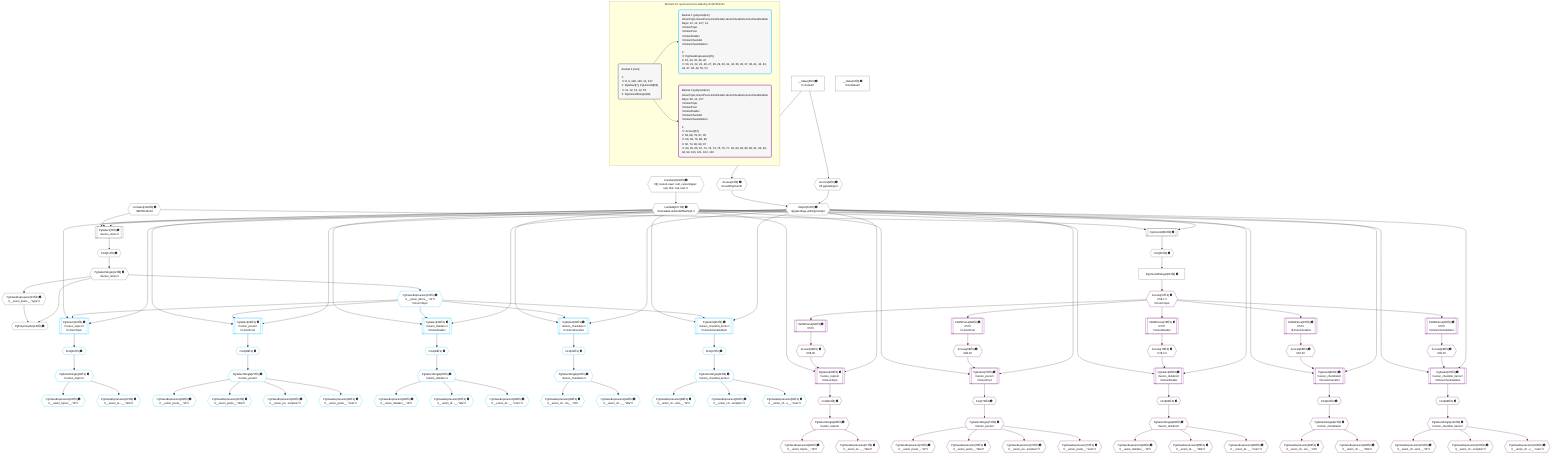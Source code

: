 %%{init: {'themeVariables': { 'fontSize': '12px'}}}%%
graph TD
    classDef path fill:#eee,stroke:#000,color:#000
    classDef plan fill:#fff,stroke-width:1px,color:#000
    classDef itemplan fill:#fff,stroke-width:2px,color:#000
    classDef unbatchedplan fill:#dff,stroke-width:1px,color:#000
    classDef sideeffectplan fill:#fcc,stroke-width:2px,color:#000
    classDef bucket fill:#f6f6f6,color:#000,stroke-width:2px,text-align:left


    %% plan dependencies
    PgSelect7[["PgSelect[7∈0] ➊<br />ᐸunion_itemsᐳ"]]:::plan
    Object10{{"Object[10∈0] ➊<br />ᐸ{pgSettings,withPgClient}ᐳ"}}:::plan
    Constant128{{"Constant[128∈0] ➊<br />ᐸ987654321ᐳ"}}:::plan
    Lambda107{{"Lambda[107∈0] ➊<br />ᐸcalculateLimitAndOffsetSQLᐳ"}}:::plan
    Object10 & Constant128 & Lambda107 --> PgSelect7
    Access8{{"Access[8∈0] ➊<br />ᐸ2.pgSettingsᐳ"}}:::plan
    Access9{{"Access[9∈0] ➊<br />ᐸ2.withPgClientᐳ"}}:::plan
    Access8 & Access9 --> Object10
    PgPolymorphic14{{"PgPolymorphic[14∈0] ➊"}}:::plan
    PgSelectSingle12{{"PgSelectSingle[12∈0] ➊<br />ᐸunion_itemsᐳ"}}:::plan
    PgClassExpression13{{"PgClassExpression[13∈0] ➊<br />ᐸ__union_items__.”type”ᐳ"}}:::plan
    PgSelectSingle12 & PgClassExpression13 --> PgPolymorphic14
    PgUnionAll53[["PgUnionAll[53∈0] ➊"]]:::plan
    Object10 & Constant128 --> PgUnionAll53
    __Value2["__Value[2∈0] ➊<br />ᐸcontextᐳ"]:::plan
    __Value2 --> Access8
    __Value2 --> Access9
    First11{{"First[11∈0] ➊"}}:::plan
    PgSelect7 --> First11
    First11 --> PgSelectSingle12
    PgSelectSingle12 --> PgClassExpression13
    First55{{"First[55∈0] ➊"}}:::plan
    PgUnionAll53 --> First55
    PgUnionAllSingle56["PgUnionAllSingle[56∈0] ➊"]:::plan
    First55 --> PgUnionAllSingle56
    Constant129{{"Constant[129∈0] ➊<br />ᐸ§{ cursorLower: null, cursorUpper: null, first: null, last: ᐳ"}}:::plan
    Constant129 --> Lambda107
    __Value4["__Value[4∈0] ➊<br />ᐸrootValueᐳ"]:::plan
    PgSelect16[["PgSelect[16∈1] ➊<br />ᐸunion_topicsᐳ<br />ᐳUnionTopic"]]:::plan
    PgClassExpression15{{"PgClassExpression[15∈1] ➊<br />ᐸ__union_items__.”id”ᐳ<br />ᐳUnionTopic"}}:::plan
    Object10 & PgClassExpression15 & Lambda107 --> PgSelect16
    PgSelect24[["PgSelect[24∈1] ➊<br />ᐸunion_postsᐳ<br />ᐳUnionPost"]]:::plan
    Object10 & PgClassExpression15 & Lambda107 --> PgSelect24
    PgSelect32[["PgSelect[32∈1] ➊<br />ᐸunion_dividersᐳ<br />ᐳUnionDivider"]]:::plan
    Object10 & PgClassExpression15 & Lambda107 --> PgSelect32
    PgSelect39[["PgSelect[39∈1] ➊<br />ᐸunion_checklistsᐳ<br />ᐳUnionChecklist"]]:::plan
    Object10 & PgClassExpression15 & Lambda107 --> PgSelect39
    PgSelect45[["PgSelect[45∈1] ➊<br />ᐸunion_checklist_itemsᐳ<br />ᐳUnionChecklistItem"]]:::plan
    Object10 & PgClassExpression15 & Lambda107 --> PgSelect45
    PgSelectSingle12 --> PgClassExpression15
    First20{{"First[20∈1] ➊"}}:::plan
    PgSelect16 --> First20
    PgSelectSingle21{{"PgSelectSingle[21∈1] ➊<br />ᐸunion_topicsᐳ"}}:::plan
    First20 --> PgSelectSingle21
    PgClassExpression22{{"PgClassExpression[22∈1] ➊<br />ᐸ__union_topics__.”id”ᐳ"}}:::plan
    PgSelectSingle21 --> PgClassExpression22
    PgClassExpression23{{"PgClassExpression[23∈1] ➊<br />ᐸ__union_to...__.”title”ᐳ"}}:::plan
    PgSelectSingle21 --> PgClassExpression23
    First26{{"First[26∈1] ➊"}}:::plan
    PgSelect24 --> First26
    PgSelectSingle27{{"PgSelectSingle[27∈1] ➊<br />ᐸunion_postsᐳ"}}:::plan
    First26 --> PgSelectSingle27
    PgClassExpression28{{"PgClassExpression[28∈1] ➊<br />ᐸ__union_posts__.”id”ᐳ"}}:::plan
    PgSelectSingle27 --> PgClassExpression28
    PgClassExpression29{{"PgClassExpression[29∈1] ➊<br />ᐸ__union_posts__.”title”ᐳ"}}:::plan
    PgSelectSingle27 --> PgClassExpression29
    PgClassExpression30{{"PgClassExpression[30∈1] ➊<br />ᐸ__union_po...scription”ᐳ"}}:::plan
    PgSelectSingle27 --> PgClassExpression30
    PgClassExpression31{{"PgClassExpression[31∈1] ➊<br />ᐸ__union_posts__.”note”ᐳ"}}:::plan
    PgSelectSingle27 --> PgClassExpression31
    First34{{"First[34∈1] ➊"}}:::plan
    PgSelect32 --> First34
    PgSelectSingle35{{"PgSelectSingle[35∈1] ➊<br />ᐸunion_dividersᐳ"}}:::plan
    First34 --> PgSelectSingle35
    PgClassExpression36{{"PgClassExpression[36∈1] ➊<br />ᐸ__union_dividers__.”id”ᐳ"}}:::plan
    PgSelectSingle35 --> PgClassExpression36
    PgClassExpression37{{"PgClassExpression[37∈1] ➊<br />ᐸ__union_di...__.”title”ᐳ"}}:::plan
    PgSelectSingle35 --> PgClassExpression37
    PgClassExpression38{{"PgClassExpression[38∈1] ➊<br />ᐸ__union_di...__.”color”ᐳ"}}:::plan
    PgSelectSingle35 --> PgClassExpression38
    First41{{"First[41∈1] ➊"}}:::plan
    PgSelect39 --> First41
    PgSelectSingle42{{"PgSelectSingle[42∈1] ➊<br />ᐸunion_checklistsᐳ"}}:::plan
    First41 --> PgSelectSingle42
    PgClassExpression43{{"PgClassExpression[43∈1] ➊<br />ᐸ__union_ch...sts__.”id”ᐳ"}}:::plan
    PgSelectSingle42 --> PgClassExpression43
    PgClassExpression44{{"PgClassExpression[44∈1] ➊<br />ᐸ__union_ch...__.”title”ᐳ"}}:::plan
    PgSelectSingle42 --> PgClassExpression44
    First47{{"First[47∈1] ➊"}}:::plan
    PgSelect45 --> First47
    PgSelectSingle48{{"PgSelectSingle[48∈1] ➊<br />ᐸunion_checklist_itemsᐳ"}}:::plan
    First47 --> PgSelectSingle48
    PgClassExpression49{{"PgClassExpression[49∈1] ➊<br />ᐸ__union_ch...ems__.”id”ᐳ"}}:::plan
    PgSelectSingle48 --> PgClassExpression49
    PgClassExpression50{{"PgClassExpression[50∈1] ➊<br />ᐸ__union_ch...scription”ᐳ"}}:::plan
    PgSelectSingle48 --> PgClassExpression50
    PgClassExpression51{{"PgClassExpression[51∈1] ➊<br />ᐸ__union_ch...s__.”note”ᐳ"}}:::plan
    PgSelectSingle48 --> PgClassExpression51
    PgSelect60[["PgSelect[60∈2] ➊<br />ᐸunion_topicsᐳ<br />ᐳUnionTopic"]]:::plan
    Access59{{"Access[59∈2] ➊<br />ᐸ58.0ᐳ"}}:::plan
    Object10 & Access59 & Lambda107 --> PgSelect60
    PgSelect70[["PgSelect[70∈2] ➊<br />ᐸunion_postsᐳ<br />ᐳUnionPost"]]:::plan
    Access69{{"Access[69∈2] ➊<br />ᐸ68.0ᐳ"}}:::plan
    Object10 & Access69 & Lambda107 --> PgSelect70
    PgSelect80[["PgSelect[80∈2] ➊<br />ᐸunion_dividersᐳ<br />ᐳUnionDivider"]]:::plan
    Access79{{"Access[79∈2] ➊<br />ᐸ78.0ᐳ"}}:::plan
    Object10 & Access79 & Lambda107 --> PgSelect80
    PgSelect89[["PgSelect[89∈2] ➊<br />ᐸunion_checklistsᐳ<br />ᐳUnionChecklist"]]:::plan
    Access88{{"Access[88∈2] ➊<br />ᐸ87.0ᐳ"}}:::plan
    Object10 & Access88 & Lambda107 --> PgSelect89
    PgSelect97[["PgSelect[97∈2] ➊<br />ᐸunion_checklist_itemsᐳ<br />ᐳUnionChecklistItem"]]:::plan
    Access96{{"Access[96∈2] ➊<br />ᐸ95.0ᐳ"}}:::plan
    Object10 & Access96 & Lambda107 --> PgSelect97
    Access57{{"Access[57∈2] ➊<br />ᐸ56.1ᐳ<br />ᐳUnionTopic"}}:::plan
    PgUnionAllSingle56 --> Access57
    JSONParse58[["JSONParse[58∈2] ➊<br />ᐸ57ᐳ"]]:::plan
    Access57 --> JSONParse58
    JSONParse58 --> Access59
    First64{{"First[64∈2] ➊"}}:::plan
    PgSelect60 --> First64
    PgSelectSingle65{{"PgSelectSingle[65∈2] ➊<br />ᐸunion_topicsᐳ"}}:::plan
    First64 --> PgSelectSingle65
    PgClassExpression66{{"PgClassExpression[66∈2] ➊<br />ᐸ__union_topics__.”id”ᐳ"}}:::plan
    PgSelectSingle65 --> PgClassExpression66
    PgClassExpression67{{"PgClassExpression[67∈2] ➊<br />ᐸ__union_to...__.”title”ᐳ"}}:::plan
    PgSelectSingle65 --> PgClassExpression67
    JSONParse68[["JSONParse[68∈2] ➊<br />ᐸ57ᐳ<br />ᐳUnionPost"]]:::plan
    Access57 --> JSONParse68
    JSONParse68 --> Access69
    First72{{"First[72∈2] ➊"}}:::plan
    PgSelect70 --> First72
    PgSelectSingle73{{"PgSelectSingle[73∈2] ➊<br />ᐸunion_postsᐳ"}}:::plan
    First72 --> PgSelectSingle73
    PgClassExpression74{{"PgClassExpression[74∈2] ➊<br />ᐸ__union_posts__.”id”ᐳ"}}:::plan
    PgSelectSingle73 --> PgClassExpression74
    PgClassExpression75{{"PgClassExpression[75∈2] ➊<br />ᐸ__union_posts__.”title”ᐳ"}}:::plan
    PgSelectSingle73 --> PgClassExpression75
    PgClassExpression76{{"PgClassExpression[76∈2] ➊<br />ᐸ__union_po...scription”ᐳ"}}:::plan
    PgSelectSingle73 --> PgClassExpression76
    PgClassExpression77{{"PgClassExpression[77∈2] ➊<br />ᐸ__union_posts__.”note”ᐳ"}}:::plan
    PgSelectSingle73 --> PgClassExpression77
    JSONParse78[["JSONParse[78∈2] ➊<br />ᐸ57ᐳ<br />ᐳUnionDivider"]]:::plan
    Access57 --> JSONParse78
    JSONParse78 --> Access79
    First82{{"First[82∈2] ➊"}}:::plan
    PgSelect80 --> First82
    PgSelectSingle83{{"PgSelectSingle[83∈2] ➊<br />ᐸunion_dividersᐳ"}}:::plan
    First82 --> PgSelectSingle83
    PgClassExpression84{{"PgClassExpression[84∈2] ➊<br />ᐸ__union_dividers__.”id”ᐳ"}}:::plan
    PgSelectSingle83 --> PgClassExpression84
    PgClassExpression85{{"PgClassExpression[85∈2] ➊<br />ᐸ__union_di...__.”title”ᐳ"}}:::plan
    PgSelectSingle83 --> PgClassExpression85
    PgClassExpression86{{"PgClassExpression[86∈2] ➊<br />ᐸ__union_di...__.”color”ᐳ"}}:::plan
    PgSelectSingle83 --> PgClassExpression86
    JSONParse87[["JSONParse[87∈2] ➊<br />ᐸ57ᐳ<br />ᐳUnionChecklist"]]:::plan
    Access57 --> JSONParse87
    JSONParse87 --> Access88
    First91{{"First[91∈2] ➊"}}:::plan
    PgSelect89 --> First91
    PgSelectSingle92{{"PgSelectSingle[92∈2] ➊<br />ᐸunion_checklistsᐳ"}}:::plan
    First91 --> PgSelectSingle92
    PgClassExpression93{{"PgClassExpression[93∈2] ➊<br />ᐸ__union_ch...sts__.”id”ᐳ"}}:::plan
    PgSelectSingle92 --> PgClassExpression93
    PgClassExpression94{{"PgClassExpression[94∈2] ➊<br />ᐸ__union_ch...__.”title”ᐳ"}}:::plan
    PgSelectSingle92 --> PgClassExpression94
    JSONParse95[["JSONParse[95∈2] ➊<br />ᐸ57ᐳ<br />ᐳUnionChecklistItem"]]:::plan
    Access57 --> JSONParse95
    JSONParse95 --> Access96
    First99{{"First[99∈2] ➊"}}:::plan
    PgSelect97 --> First99
    PgSelectSingle100{{"PgSelectSingle[100∈2] ➊<br />ᐸunion_checklist_itemsᐳ"}}:::plan
    First99 --> PgSelectSingle100
    PgClassExpression101{{"PgClassExpression[101∈2] ➊<br />ᐸ__union_ch...ems__.”id”ᐳ"}}:::plan
    PgSelectSingle100 --> PgClassExpression101
    PgClassExpression102{{"PgClassExpression[102∈2] ➊<br />ᐸ__union_ch...scription”ᐳ"}}:::plan
    PgSelectSingle100 --> PgClassExpression102
    PgClassExpression103{{"PgClassExpression[103∈2] ➊<br />ᐸ__union_ch...s__.”note”ᐳ"}}:::plan
    PgSelectSingle100 --> PgClassExpression103

    %% define steps

    subgraph "Buckets for queries/unions-table/by-id-987654321"
    Bucket0("Bucket 0 (root)<br /><br />1: <br />ᐳ: 8, 9, 128, 129, 10, 107<br />2: PgSelect[7], PgUnionAll[53]<br />ᐳ: 11, 12, 13, 14, 55<br />3: PgUnionAllSingle[56]"):::bucket
    classDef bucket0 stroke:#696969
    class Bucket0,__Value2,__Value4,PgSelect7,Access8,Access9,Object10,First11,PgSelectSingle12,PgClassExpression13,PgPolymorphic14,PgUnionAll53,First55,PgUnionAllSingle56,Lambda107,Constant128,Constant129 bucket0
    Bucket1("Bucket 1 (polymorphic)<br />UnionTopic,UnionPost,UnionDivider,UnionChecklist,UnionChecklistItem<br />Deps: 12, 10, 107, 14<br />ᐳUnionTopic<br />ᐳUnionPost<br />ᐳUnionDivider<br />ᐳUnionChecklist<br />ᐳUnionChecklistItem<br /><br />1: <br />ᐳ: PgClassExpression[15]<br />2: 16, 24, 32, 39, 45<br />ᐳ: 20, 21, 22, 23, 26, 27, 28, 29, 30, 31, 34, 35, 36, 37, 38, 41, 42, 43, 44, 47, 48, 49, 50, 51"):::bucket
    classDef bucket1 stroke:#00bfff
    class Bucket1,PgClassExpression15,PgSelect16,First20,PgSelectSingle21,PgClassExpression22,PgClassExpression23,PgSelect24,First26,PgSelectSingle27,PgClassExpression28,PgClassExpression29,PgClassExpression30,PgClassExpression31,PgSelect32,First34,PgSelectSingle35,PgClassExpression36,PgClassExpression37,PgClassExpression38,PgSelect39,First41,PgSelectSingle42,PgClassExpression43,PgClassExpression44,PgSelect45,First47,PgSelectSingle48,PgClassExpression49,PgClassExpression50,PgClassExpression51 bucket1
    Bucket2("Bucket 2 (polymorphic)<br />UnionTopic,UnionPost,UnionDivider,UnionChecklist,UnionChecklistItem<br />Deps: 56, 10, 107<br />ᐳUnionTopic<br />ᐳUnionPost<br />ᐳUnionDivider<br />ᐳUnionChecklist<br />ᐳUnionChecklistItem<br /><br />1: <br />ᐳ: Access[57]<br />2: 58, 68, 78, 87, 95<br />ᐳ: 59, 69, 79, 88, 96<br />3: 60, 70, 80, 89, 97<br />ᐳ: 64, 65, 66, 67, 72, 73, 74, 75, 76, 77, 82, 83, 84, 85, 86, 91, 92, 93, 94, 99, 100, 101, 102, 103"):::bucket
    classDef bucket2 stroke:#7f007f
    class Bucket2,Access57,JSONParse58,Access59,PgSelect60,First64,PgSelectSingle65,PgClassExpression66,PgClassExpression67,JSONParse68,Access69,PgSelect70,First72,PgSelectSingle73,PgClassExpression74,PgClassExpression75,PgClassExpression76,PgClassExpression77,JSONParse78,Access79,PgSelect80,First82,PgSelectSingle83,PgClassExpression84,PgClassExpression85,PgClassExpression86,JSONParse87,Access88,PgSelect89,First91,PgSelectSingle92,PgClassExpression93,PgClassExpression94,JSONParse95,Access96,PgSelect97,First99,PgSelectSingle100,PgClassExpression101,PgClassExpression102,PgClassExpression103 bucket2
    Bucket0 --> Bucket1 & Bucket2
    end